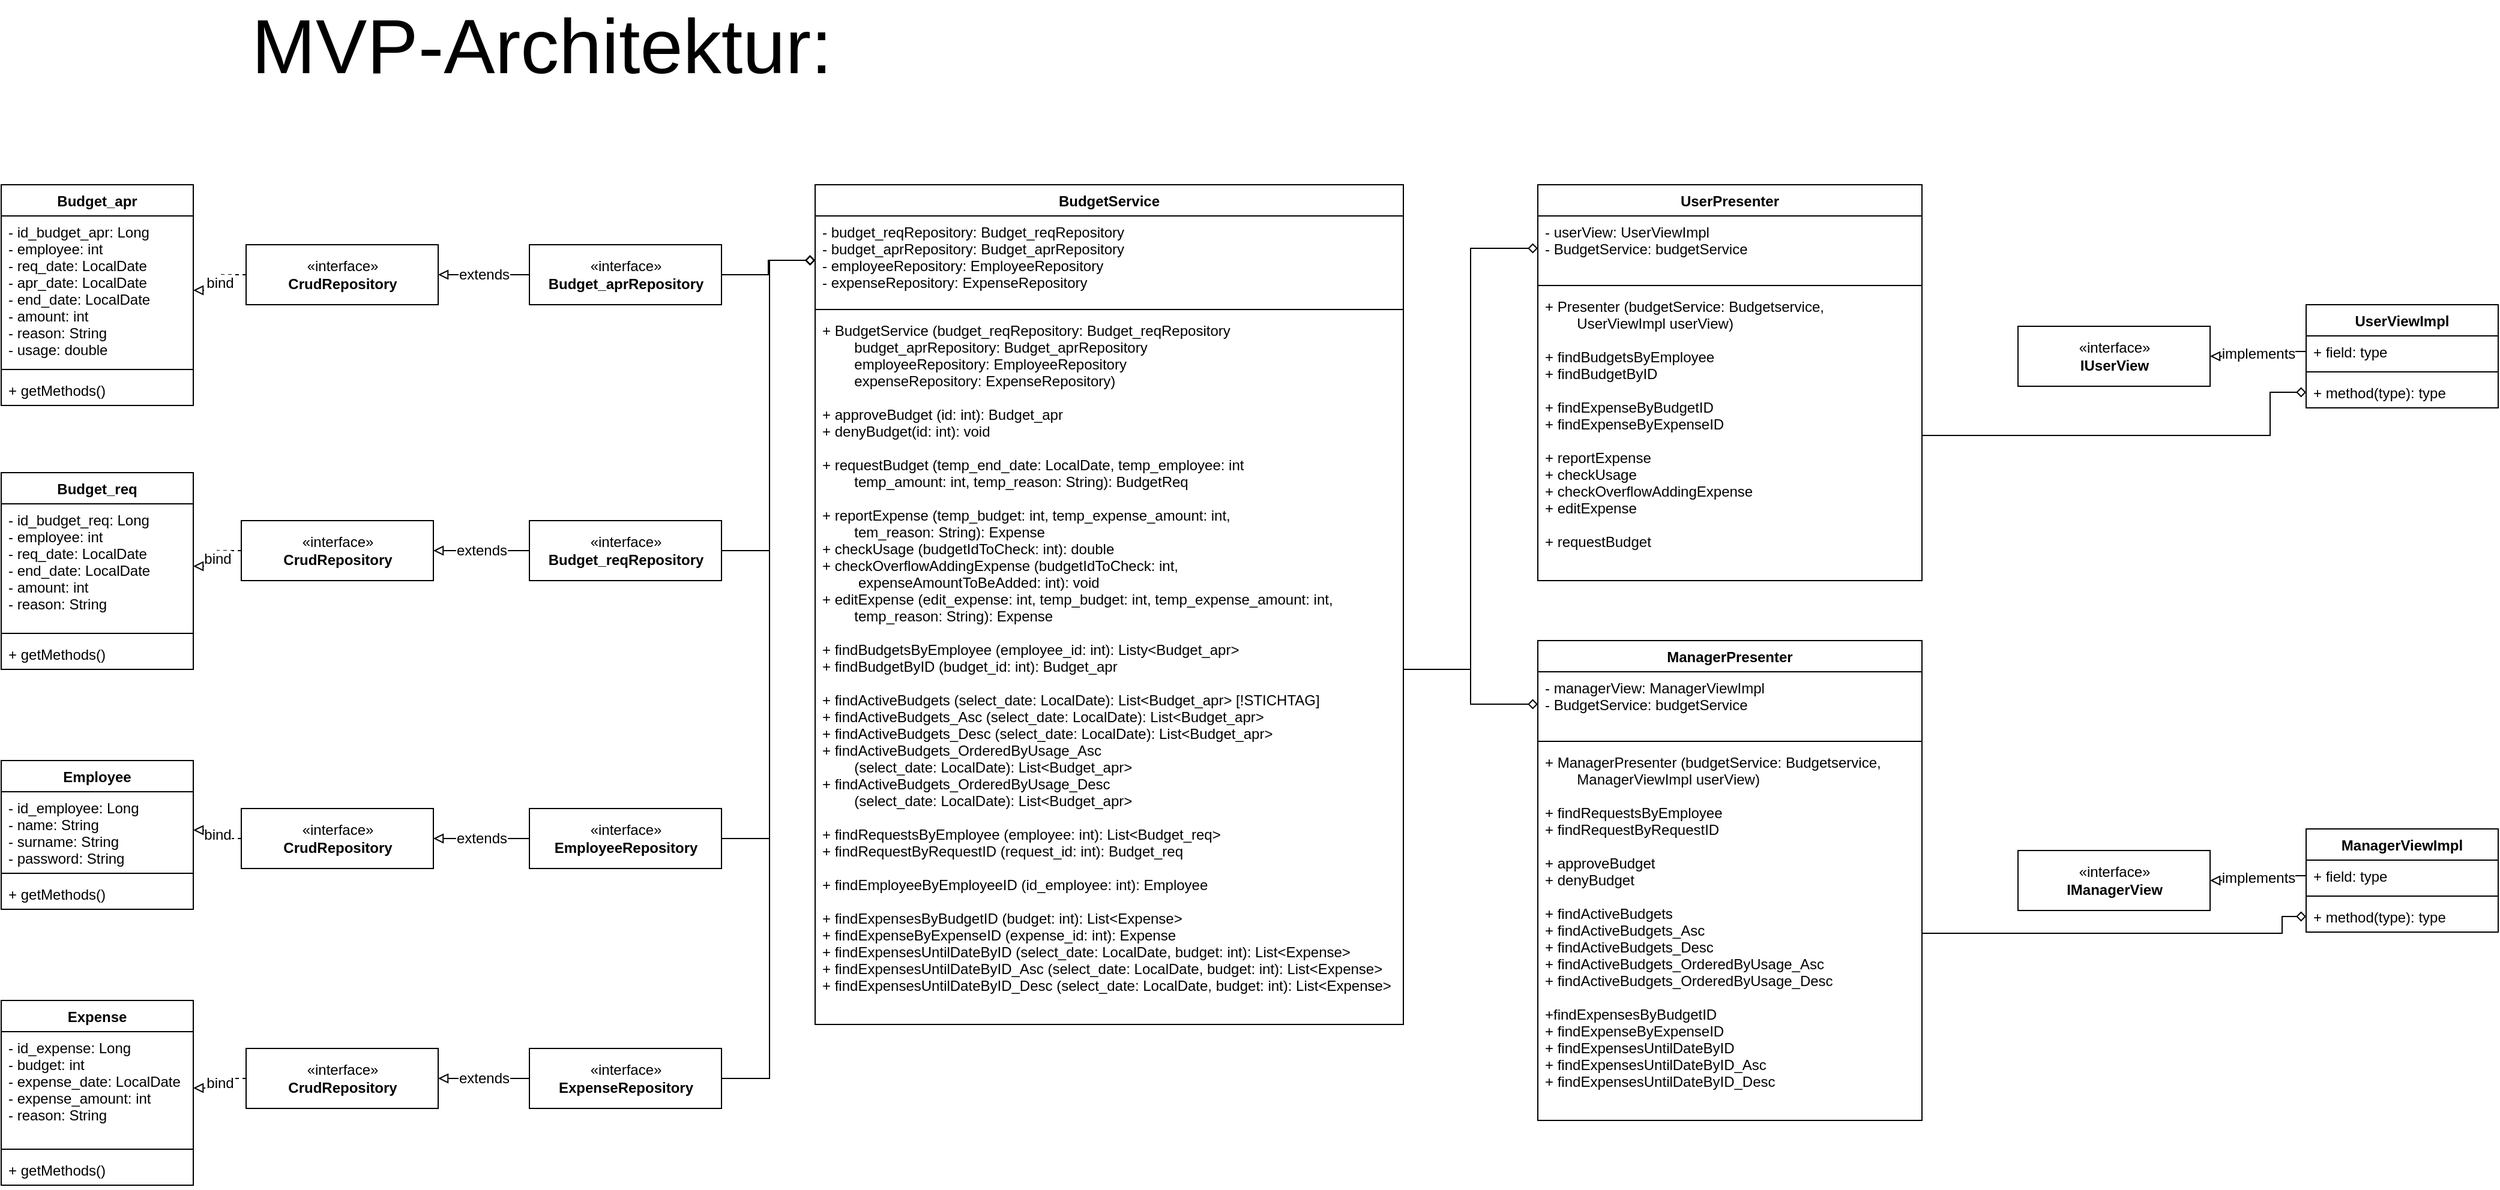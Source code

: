 <mxfile version="15.5.1" type="github">
  <diagram id="c2susIsjc_IdsU9exu3S" name="Page-1">
    <mxGraphModel dx="3818" dy="280" grid="1" gridSize="10" guides="1" tooltips="1" connect="1" arrows="1" fold="1" page="1" pageScale="1" pageWidth="850" pageHeight="1100" math="0" shadow="0">
      <root>
        <mxCell id="0" />
        <mxCell id="1" parent="0" />
        <mxCell id="xkc74XCjLa4Et9LF49ZE-1" value="&lt;font style=&quot;font-size: 64px&quot;&gt;MVP-Architektur:&lt;/font&gt;" style="text;html=1;align=center;verticalAlign=middle;resizable=0;points=[];autosize=1;strokeColor=none;fillColor=none;" vertex="1" parent="1">
          <mxGeometry x="-600" y="1168" width="500" height="30" as="geometry" />
        </mxCell>
        <mxCell id="xkc74XCjLa4Et9LF49ZE-2" value="Budget_apr" style="swimlane;fontStyle=1;align=center;verticalAlign=top;childLayout=stackLayout;horizontal=1;startSize=26;horizontalStack=0;resizeParent=1;resizeParentMax=0;resizeLast=0;collapsible=1;marginBottom=0;" vertex="1" parent="1">
          <mxGeometry x="-800" y="1298" width="160" height="184" as="geometry" />
        </mxCell>
        <mxCell id="xkc74XCjLa4Et9LF49ZE-3" value="- id_budget_apr: Long&#xa;- employee: int&#xa;- req_date: LocalDate&#xa;- apr_date: LocalDate&#xa;- end_date: LocalDate&#xa;- amount: int&#xa;- reason: String&#xa;- usage: double&#xa;" style="text;strokeColor=none;fillColor=none;align=left;verticalAlign=top;spacingLeft=4;spacingRight=4;overflow=hidden;rotatable=0;points=[[0,0.5],[1,0.5]];portConstraint=eastwest;" vertex="1" parent="xkc74XCjLa4Et9LF49ZE-2">
          <mxGeometry y="26" width="160" height="124" as="geometry" />
        </mxCell>
        <mxCell id="xkc74XCjLa4Et9LF49ZE-4" value="" style="line;strokeWidth=1;fillColor=none;align=left;verticalAlign=middle;spacingTop=-1;spacingLeft=3;spacingRight=3;rotatable=0;labelPosition=right;points=[];portConstraint=eastwest;" vertex="1" parent="xkc74XCjLa4Et9LF49ZE-2">
          <mxGeometry y="150" width="160" height="8" as="geometry" />
        </mxCell>
        <mxCell id="xkc74XCjLa4Et9LF49ZE-5" value="+ getMethods()" style="text;strokeColor=none;fillColor=none;align=left;verticalAlign=top;spacingLeft=4;spacingRight=4;overflow=hidden;rotatable=0;points=[[0,0.5],[1,0.5]];portConstraint=eastwest;" vertex="1" parent="xkc74XCjLa4Et9LF49ZE-2">
          <mxGeometry y="158" width="160" height="26" as="geometry" />
        </mxCell>
        <mxCell id="xkc74XCjLa4Et9LF49ZE-6" value="BudgetService" style="swimlane;fontStyle=1;align=center;verticalAlign=top;childLayout=stackLayout;horizontal=1;startSize=26;horizontalStack=0;resizeParent=1;resizeParentMax=0;resizeLast=0;collapsible=1;marginBottom=0;" vertex="1" parent="1">
          <mxGeometry x="-122" y="1298" width="490" height="700" as="geometry" />
        </mxCell>
        <mxCell id="xkc74XCjLa4Et9LF49ZE-7" value="- budget_reqRepository: Budget_reqRepository&#xa;- budget_aprRepository: Budget_aprRepository&#xa;- employeeRepository: EmployeeRepository&#xa;- expenseRepository: ExpenseRepository&#xa;" style="text;strokeColor=none;fillColor=none;align=left;verticalAlign=top;spacingLeft=4;spacingRight=4;overflow=hidden;rotatable=0;points=[[0,0.5],[1,0.5]];portConstraint=eastwest;" vertex="1" parent="xkc74XCjLa4Et9LF49ZE-6">
          <mxGeometry y="26" width="490" height="74" as="geometry" />
        </mxCell>
        <mxCell id="xkc74XCjLa4Et9LF49ZE-8" value="" style="line;strokeWidth=1;fillColor=none;align=left;verticalAlign=middle;spacingTop=-1;spacingLeft=3;spacingRight=3;rotatable=0;labelPosition=right;points=[];portConstraint=eastwest;" vertex="1" parent="xkc74XCjLa4Et9LF49ZE-6">
          <mxGeometry y="100" width="490" height="8" as="geometry" />
        </mxCell>
        <mxCell id="xkc74XCjLa4Et9LF49ZE-9" value="+ BudgetService (budget_reqRepository: Budget_reqRepository&#xa;        budget_aprRepository: Budget_aprRepository&#xa;        employeeRepository: EmployeeRepository&#xa;        expenseRepository: ExpenseRepository)&#xa;&#xa;+ approveBudget (id: int): Budget_apr&#xa;+ denyBudget(id: int): void&#xa;&#xa;+ requestBudget (temp_end_date: LocalDate, temp_employee: int&#xa;        temp_amount: int, temp_reason: String): BudgetReq&#xa;&#xa;+ reportExpense (temp_budget: int, temp_expense_amount: int, &#xa;        tem_reason: String): Expense&#xa;+ checkUsage (budgetIdToCheck: int): double&#xa;+ checkOverflowAddingExpense (budgetIdToCheck: int,&#xa;         expenseAmountToBeAdded: int): void&#xa;+ editExpense (edit_expense: int, temp_budget: int, temp_expense_amount: int,&#xa;        temp_reason: String): Expense&#xa;&#xa;+ findBudgetsByEmployee (employee_id: int): Listy&lt;Budget_apr&gt;&#xa;+ findBudgetByID (budget_id: int): Budget_apr&#xa;&#xa;+ findActiveBudgets (select_date: LocalDate): List&lt;Budget_apr&gt; [!STICHTAG]&#xa;+ findActiveBudgets_Asc (select_date: LocalDate): List&lt;Budget_apr&gt;&#xa;+ findActiveBudgets_Desc (select_date: LocalDate): List&lt;Budget_apr&gt;&#xa;+ findActiveBudgets_OrderedByUsage_Asc &#xa;        (select_date: LocalDate): List&lt;Budget_apr&gt;&#xa;+ findActiveBudgets_OrderedByUsage_Desc&#xa;        (select_date: LocalDate): List&lt;Budget_apr&gt;&#xa;&#xa;+ findRequestsByEmployee (employee: int): List&lt;Budget_req&gt;&#xa;+ findRequestByRequestID (request_id: int): Budget_req&#xa;&#xa;+ findEmployeeByEmployeeID (id_employee: int): Employee&#xa;&#xa;+ findExpensesByBudgetID (budget: int): List&lt;Expense&gt;&#xa;+ findExpenseByExpenseID (expense_id: int): Expense&#xa;+ findExpensesUntilDateByID (select_date: LocalDate, budget: int): List&lt;Expense&gt;&#xa;+ findExpensesUntilDateByID_Asc (select_date: LocalDate, budget: int): List&lt;Expense&gt;&#xa;+ findExpensesUntilDateByID_Desc (select_date: LocalDate, budget: int): List&lt;Expense&gt;&#xa;&#xa;&#xa;&#xa;&#xa;&#xa;" style="text;strokeColor=none;fillColor=none;align=left;verticalAlign=top;spacingLeft=4;spacingRight=4;overflow=hidden;rotatable=0;points=[[0,0.5],[1,0.5]];portConstraint=eastwest;" vertex="1" parent="xkc74XCjLa4Et9LF49ZE-6">
          <mxGeometry y="108" width="490" height="592" as="geometry" />
        </mxCell>
        <mxCell id="xkc74XCjLa4Et9LF49ZE-10" value="UserPresenter" style="swimlane;fontStyle=1;align=center;verticalAlign=top;childLayout=stackLayout;horizontal=1;startSize=26;horizontalStack=0;resizeParent=1;resizeParentMax=0;resizeLast=0;collapsible=1;marginBottom=0;" vertex="1" parent="1">
          <mxGeometry x="480" y="1298" width="320" height="330" as="geometry" />
        </mxCell>
        <mxCell id="xkc74XCjLa4Et9LF49ZE-11" value="- userView: UserViewImpl&#xa;- BudgetService: budgetService&#xa;" style="text;strokeColor=none;fillColor=none;align=left;verticalAlign=top;spacingLeft=4;spacingRight=4;overflow=hidden;rotatable=0;points=[[0,0.5],[1,0.5]];portConstraint=eastwest;" vertex="1" parent="xkc74XCjLa4Et9LF49ZE-10">
          <mxGeometry y="26" width="320" height="54" as="geometry" />
        </mxCell>
        <mxCell id="xkc74XCjLa4Et9LF49ZE-12" value="" style="line;strokeWidth=1;fillColor=none;align=left;verticalAlign=middle;spacingTop=-1;spacingLeft=3;spacingRight=3;rotatable=0;labelPosition=right;points=[];portConstraint=eastwest;" vertex="1" parent="xkc74XCjLa4Et9LF49ZE-10">
          <mxGeometry y="80" width="320" height="8" as="geometry" />
        </mxCell>
        <mxCell id="xkc74XCjLa4Et9LF49ZE-13" value="+ Presenter (budgetService: Budgetservice,&#xa;        UserViewImpl userView)&#xa;&#xa;+ findBudgetsByEmployee&#xa;+ findBudgetByID&#xa;&#xa;+ findExpenseByBudgetID&#xa;+ findExpenseByExpenseID&#xa;&#xa;+ reportExpense&#xa;+ checkUsage&#xa;+ checkOverflowAddingExpense&#xa;+ editExpense&#xa;&#xa;+ requestBudget" style="text;strokeColor=none;fillColor=none;align=left;verticalAlign=top;spacingLeft=4;spacingRight=4;overflow=hidden;rotatable=0;points=[[0,0.5],[1,0.5]];portConstraint=eastwest;" vertex="1" parent="xkc74XCjLa4Et9LF49ZE-10">
          <mxGeometry y="88" width="320" height="242" as="geometry" />
        </mxCell>
        <mxCell id="xkc74XCjLa4Et9LF49ZE-14" value="UserViewImpl" style="swimlane;fontStyle=1;align=center;verticalAlign=top;childLayout=stackLayout;horizontal=1;startSize=26;horizontalStack=0;resizeParent=1;resizeParentMax=0;resizeLast=0;collapsible=1;marginBottom=0;" vertex="1" parent="1">
          <mxGeometry x="1120" y="1398" width="160" height="86" as="geometry" />
        </mxCell>
        <mxCell id="xkc74XCjLa4Et9LF49ZE-15" value="+ field: type" style="text;strokeColor=none;fillColor=none;align=left;verticalAlign=top;spacingLeft=4;spacingRight=4;overflow=hidden;rotatable=0;points=[[0,0.5],[1,0.5]];portConstraint=eastwest;" vertex="1" parent="xkc74XCjLa4Et9LF49ZE-14">
          <mxGeometry y="26" width="160" height="26" as="geometry" />
        </mxCell>
        <mxCell id="xkc74XCjLa4Et9LF49ZE-16" value="" style="line;strokeWidth=1;fillColor=none;align=left;verticalAlign=middle;spacingTop=-1;spacingLeft=3;spacingRight=3;rotatable=0;labelPosition=right;points=[];portConstraint=eastwest;" vertex="1" parent="xkc74XCjLa4Et9LF49ZE-14">
          <mxGeometry y="52" width="160" height="8" as="geometry" />
        </mxCell>
        <mxCell id="xkc74XCjLa4Et9LF49ZE-17" value="+ method(type): type" style="text;strokeColor=none;fillColor=none;align=left;verticalAlign=top;spacingLeft=4;spacingRight=4;overflow=hidden;rotatable=0;points=[[0,0.5],[1,0.5]];portConstraint=eastwest;" vertex="1" parent="xkc74XCjLa4Et9LF49ZE-14">
          <mxGeometry y="60" width="160" height="26" as="geometry" />
        </mxCell>
        <mxCell id="xkc74XCjLa4Et9LF49ZE-18" value="Budget_req" style="swimlane;fontStyle=1;align=center;verticalAlign=top;childLayout=stackLayout;horizontal=1;startSize=26;horizontalStack=0;resizeParent=1;resizeParentMax=0;resizeLast=0;collapsible=1;marginBottom=0;" vertex="1" parent="1">
          <mxGeometry x="-800" y="1538" width="160" height="164" as="geometry" />
        </mxCell>
        <mxCell id="xkc74XCjLa4Et9LF49ZE-19" value="- id_budget_req: Long&#xa;- employee: int&#xa;- req_date: LocalDate&#xa;- end_date: LocalDate&#xa;- amount: int&#xa;- reason: String&#xa;&#xa;&#xa;" style="text;strokeColor=none;fillColor=none;align=left;verticalAlign=top;spacingLeft=4;spacingRight=4;overflow=hidden;rotatable=0;points=[[0,0.5],[1,0.5]];portConstraint=eastwest;" vertex="1" parent="xkc74XCjLa4Et9LF49ZE-18">
          <mxGeometry y="26" width="160" height="104" as="geometry" />
        </mxCell>
        <mxCell id="xkc74XCjLa4Et9LF49ZE-20" value="" style="line;strokeWidth=1;fillColor=none;align=left;verticalAlign=middle;spacingTop=-1;spacingLeft=3;spacingRight=3;rotatable=0;labelPosition=right;points=[];portConstraint=eastwest;" vertex="1" parent="xkc74XCjLa4Et9LF49ZE-18">
          <mxGeometry y="130" width="160" height="8" as="geometry" />
        </mxCell>
        <mxCell id="xkc74XCjLa4Et9LF49ZE-21" value="+ getMethods()" style="text;strokeColor=none;fillColor=none;align=left;verticalAlign=top;spacingLeft=4;spacingRight=4;overflow=hidden;rotatable=0;points=[[0,0.5],[1,0.5]];portConstraint=eastwest;" vertex="1" parent="xkc74XCjLa4Et9LF49ZE-18">
          <mxGeometry y="138" width="160" height="26" as="geometry" />
        </mxCell>
        <mxCell id="xkc74XCjLa4Et9LF49ZE-22" value="Employee" style="swimlane;fontStyle=1;align=center;verticalAlign=top;childLayout=stackLayout;horizontal=1;startSize=26;horizontalStack=0;resizeParent=1;resizeParentMax=0;resizeLast=0;collapsible=1;marginBottom=0;" vertex="1" parent="1">
          <mxGeometry x="-800" y="1778" width="160" height="124" as="geometry" />
        </mxCell>
        <mxCell id="xkc74XCjLa4Et9LF49ZE-23" value="- id_employee: Long&#xa;- name: String&#xa;- surname: String&#xa;- password: String&#xa;" style="text;strokeColor=none;fillColor=none;align=left;verticalAlign=top;spacingLeft=4;spacingRight=4;overflow=hidden;rotatable=0;points=[[0,0.5],[1,0.5]];portConstraint=eastwest;" vertex="1" parent="xkc74XCjLa4Et9LF49ZE-22">
          <mxGeometry y="26" width="160" height="64" as="geometry" />
        </mxCell>
        <mxCell id="xkc74XCjLa4Et9LF49ZE-24" value="" style="line;strokeWidth=1;fillColor=none;align=left;verticalAlign=middle;spacingTop=-1;spacingLeft=3;spacingRight=3;rotatable=0;labelPosition=right;points=[];portConstraint=eastwest;" vertex="1" parent="xkc74XCjLa4Et9LF49ZE-22">
          <mxGeometry y="90" width="160" height="8" as="geometry" />
        </mxCell>
        <mxCell id="xkc74XCjLa4Et9LF49ZE-25" value="+ getMethods()" style="text;strokeColor=none;fillColor=none;align=left;verticalAlign=top;spacingLeft=4;spacingRight=4;overflow=hidden;rotatable=0;points=[[0,0.5],[1,0.5]];portConstraint=eastwest;" vertex="1" parent="xkc74XCjLa4Et9LF49ZE-22">
          <mxGeometry y="98" width="160" height="26" as="geometry" />
        </mxCell>
        <mxCell id="xkc74XCjLa4Et9LF49ZE-26" value="Expense" style="swimlane;fontStyle=1;align=center;verticalAlign=top;childLayout=stackLayout;horizontal=1;startSize=26;horizontalStack=0;resizeParent=1;resizeParentMax=0;resizeLast=0;collapsible=1;marginBottom=0;" vertex="1" parent="1">
          <mxGeometry x="-800" y="1978" width="160" height="154" as="geometry" />
        </mxCell>
        <mxCell id="xkc74XCjLa4Et9LF49ZE-27" value="- id_expense: Long&#xa;- budget: int&#xa;- expense_date: LocalDate&#xa;- expense_amount: int&#xa;- reason: String&#xa;" style="text;strokeColor=none;fillColor=none;align=left;verticalAlign=top;spacingLeft=4;spacingRight=4;overflow=hidden;rotatable=0;points=[[0,0.5],[1,0.5]];portConstraint=eastwest;" vertex="1" parent="xkc74XCjLa4Et9LF49ZE-26">
          <mxGeometry y="26" width="160" height="94" as="geometry" />
        </mxCell>
        <mxCell id="xkc74XCjLa4Et9LF49ZE-28" value="" style="line;strokeWidth=1;fillColor=none;align=left;verticalAlign=middle;spacingTop=-1;spacingLeft=3;spacingRight=3;rotatable=0;labelPosition=right;points=[];portConstraint=eastwest;" vertex="1" parent="xkc74XCjLa4Et9LF49ZE-26">
          <mxGeometry y="120" width="160" height="8" as="geometry" />
        </mxCell>
        <mxCell id="xkc74XCjLa4Et9LF49ZE-29" value="+ getMethods()" style="text;strokeColor=none;fillColor=none;align=left;verticalAlign=top;spacingLeft=4;spacingRight=4;overflow=hidden;rotatable=0;points=[[0,0.5],[1,0.5]];portConstraint=eastwest;" vertex="1" parent="xkc74XCjLa4Et9LF49ZE-26">
          <mxGeometry y="128" width="160" height="26" as="geometry" />
        </mxCell>
        <mxCell id="xkc74XCjLa4Et9LF49ZE-30" value="extends" style="edgeStyle=orthogonalEdgeStyle;rounded=0;orthogonalLoop=1;jettySize=auto;html=1;entryX=1;entryY=0.5;entryDx=0;entryDy=0;fontSize=12;endArrow=block;endFill=0;" edge="1" parent="1" source="xkc74XCjLa4Et9LF49ZE-32" target="xkc74XCjLa4Et9LF49ZE-43">
          <mxGeometry relative="1" as="geometry" />
        </mxCell>
        <mxCell id="xkc74XCjLa4Et9LF49ZE-31" style="edgeStyle=orthogonalEdgeStyle;rounded=0;orthogonalLoop=1;jettySize=auto;html=1;entryX=0;entryY=0.5;entryDx=0;entryDy=0;fontSize=12;endArrow=diamond;endFill=0;" edge="1" parent="1" source="xkc74XCjLa4Et9LF49ZE-32" target="xkc74XCjLa4Et9LF49ZE-7">
          <mxGeometry relative="1" as="geometry" />
        </mxCell>
        <mxCell id="xkc74XCjLa4Et9LF49ZE-32" value="«interface»&lt;br&gt;&lt;b&gt;Budget_aprRepository&lt;/b&gt;" style="html=1;fontSize=12;" vertex="1" parent="1">
          <mxGeometry x="-360" y="1348" width="160" height="50" as="geometry" />
        </mxCell>
        <mxCell id="xkc74XCjLa4Et9LF49ZE-33" value="extends" style="edgeStyle=orthogonalEdgeStyle;rounded=0;orthogonalLoop=1;jettySize=auto;html=1;entryX=1;entryY=0.5;entryDx=0;entryDy=0;fontSize=12;endArrow=block;endFill=0;" edge="1" parent="1" source="xkc74XCjLa4Et9LF49ZE-35" target="xkc74XCjLa4Et9LF49ZE-49">
          <mxGeometry relative="1" as="geometry" />
        </mxCell>
        <mxCell id="xkc74XCjLa4Et9LF49ZE-34" style="edgeStyle=orthogonalEdgeStyle;rounded=0;orthogonalLoop=1;jettySize=auto;html=1;entryX=0;entryY=0.5;entryDx=0;entryDy=0;fontSize=12;endArrow=diamond;endFill=0;" edge="1" parent="1" source="xkc74XCjLa4Et9LF49ZE-35" target="xkc74XCjLa4Et9LF49ZE-7">
          <mxGeometry relative="1" as="geometry">
            <Array as="points">
              <mxPoint x="-160" y="2043" />
              <mxPoint x="-160" y="1361" />
            </Array>
          </mxGeometry>
        </mxCell>
        <mxCell id="xkc74XCjLa4Et9LF49ZE-35" value="«interface»&lt;br&gt;&lt;b&gt;ExpenseRepository&lt;/b&gt;" style="html=1;fontSize=12;" vertex="1" parent="1">
          <mxGeometry x="-360" y="2018" width="160" height="50" as="geometry" />
        </mxCell>
        <mxCell id="xkc74XCjLa4Et9LF49ZE-36" value="extends" style="edgeStyle=orthogonalEdgeStyle;rounded=0;orthogonalLoop=1;jettySize=auto;html=1;entryX=1;entryY=0.5;entryDx=0;entryDy=0;fontSize=12;endArrow=block;endFill=0;" edge="1" parent="1" source="xkc74XCjLa4Et9LF49ZE-38" target="xkc74XCjLa4Et9LF49ZE-47">
          <mxGeometry relative="1" as="geometry" />
        </mxCell>
        <mxCell id="xkc74XCjLa4Et9LF49ZE-37" style="edgeStyle=orthogonalEdgeStyle;rounded=0;orthogonalLoop=1;jettySize=auto;html=1;entryX=0;entryY=0.5;entryDx=0;entryDy=0;fontSize=12;endArrow=diamond;endFill=0;" edge="1" parent="1" source="xkc74XCjLa4Et9LF49ZE-38" target="xkc74XCjLa4Et9LF49ZE-7">
          <mxGeometry relative="1" as="geometry">
            <Array as="points">
              <mxPoint x="-160" y="1843" />
              <mxPoint x="-160" y="1361" />
            </Array>
          </mxGeometry>
        </mxCell>
        <mxCell id="xkc74XCjLa4Et9LF49ZE-38" value="«interface»&lt;br&gt;&lt;b&gt;EmployeeRepository&lt;/b&gt;" style="html=1;fontSize=12;" vertex="1" parent="1">
          <mxGeometry x="-360" y="1818" width="160" height="50" as="geometry" />
        </mxCell>
        <mxCell id="xkc74XCjLa4Et9LF49ZE-39" value="extends" style="edgeStyle=orthogonalEdgeStyle;rounded=0;orthogonalLoop=1;jettySize=auto;html=1;entryX=1;entryY=0.5;entryDx=0;entryDy=0;fontSize=12;endArrow=block;endFill=0;" edge="1" parent="1" source="xkc74XCjLa4Et9LF49ZE-41" target="xkc74XCjLa4Et9LF49ZE-45">
          <mxGeometry relative="1" as="geometry" />
        </mxCell>
        <mxCell id="xkc74XCjLa4Et9LF49ZE-40" style="edgeStyle=orthogonalEdgeStyle;rounded=0;orthogonalLoop=1;jettySize=auto;html=1;entryX=0;entryY=0.5;entryDx=0;entryDy=0;fontSize=12;endArrow=diamond;endFill=0;" edge="1" parent="1" source="xkc74XCjLa4Et9LF49ZE-41" target="xkc74XCjLa4Et9LF49ZE-7">
          <mxGeometry relative="1" as="geometry">
            <Array as="points">
              <mxPoint x="-160" y="1603" />
              <mxPoint x="-160" y="1361" />
            </Array>
          </mxGeometry>
        </mxCell>
        <mxCell id="xkc74XCjLa4Et9LF49ZE-41" value="«interface»&lt;br&gt;&lt;b&gt;Budget_reqRepository&lt;/b&gt;" style="html=1;fontSize=12;" vertex="1" parent="1">
          <mxGeometry x="-360" y="1578" width="160" height="50" as="geometry" />
        </mxCell>
        <mxCell id="xkc74XCjLa4Et9LF49ZE-42" value="bind" style="edgeStyle=orthogonalEdgeStyle;rounded=0;orthogonalLoop=1;jettySize=auto;html=1;entryX=1;entryY=0.5;entryDx=0;entryDy=0;dashed=1;fontSize=12;endArrow=block;endFill=0;" edge="1" parent="1" source="xkc74XCjLa4Et9LF49ZE-43" target="xkc74XCjLa4Et9LF49ZE-3">
          <mxGeometry relative="1" as="geometry" />
        </mxCell>
        <mxCell id="xkc74XCjLa4Et9LF49ZE-43" value="«interface»&lt;br&gt;&lt;b&gt;CrudRepository&lt;/b&gt;" style="html=1;fontSize=12;" vertex="1" parent="1">
          <mxGeometry x="-596" y="1348" width="160" height="50" as="geometry" />
        </mxCell>
        <mxCell id="xkc74XCjLa4Et9LF49ZE-44" value="bind" style="edgeStyle=orthogonalEdgeStyle;rounded=0;orthogonalLoop=1;jettySize=auto;html=1;entryX=1;entryY=0.5;entryDx=0;entryDy=0;fontSize=12;endArrow=block;endFill=0;dashed=1;" edge="1" parent="1" source="xkc74XCjLa4Et9LF49ZE-45" target="xkc74XCjLa4Et9LF49ZE-19">
          <mxGeometry relative="1" as="geometry" />
        </mxCell>
        <mxCell id="xkc74XCjLa4Et9LF49ZE-45" value="«interface»&lt;br&gt;&lt;b&gt;CrudRepository&lt;/b&gt;" style="html=1;fontSize=12;" vertex="1" parent="1">
          <mxGeometry x="-600" y="1578" width="160" height="50" as="geometry" />
        </mxCell>
        <mxCell id="xkc74XCjLa4Et9LF49ZE-46" value="bind" style="edgeStyle=orthogonalEdgeStyle;rounded=0;orthogonalLoop=1;jettySize=auto;html=1;entryX=1;entryY=0.5;entryDx=0;entryDy=0;dashed=1;fontSize=12;endArrow=block;endFill=0;" edge="1" parent="1" source="xkc74XCjLa4Et9LF49ZE-47" target="xkc74XCjLa4Et9LF49ZE-23">
          <mxGeometry relative="1" as="geometry" />
        </mxCell>
        <mxCell id="xkc74XCjLa4Et9LF49ZE-47" value="«interface»&lt;br&gt;&lt;b&gt;CrudRepository&lt;/b&gt;" style="html=1;fontSize=12;" vertex="1" parent="1">
          <mxGeometry x="-600" y="1818" width="160" height="50" as="geometry" />
        </mxCell>
        <mxCell id="xkc74XCjLa4Et9LF49ZE-48" value="bind" style="edgeStyle=orthogonalEdgeStyle;rounded=0;orthogonalLoop=1;jettySize=auto;html=1;entryX=1;entryY=0.5;entryDx=0;entryDy=0;dashed=1;fontSize=12;endArrow=block;endFill=0;" edge="1" parent="1" source="xkc74XCjLa4Et9LF49ZE-49" target="xkc74XCjLa4Et9LF49ZE-27">
          <mxGeometry relative="1" as="geometry" />
        </mxCell>
        <mxCell id="xkc74XCjLa4Et9LF49ZE-49" value="«interface»&lt;br&gt;&lt;b&gt;CrudRepository&lt;/b&gt;" style="html=1;fontSize=12;" vertex="1" parent="1">
          <mxGeometry x="-596" y="2018" width="160" height="50" as="geometry" />
        </mxCell>
        <mxCell id="xkc74XCjLa4Et9LF49ZE-50" value="«interface»&lt;br&gt;&lt;b&gt;IUserView&lt;/b&gt;" style="html=1;fontSize=12;" vertex="1" parent="1">
          <mxGeometry x="880" y="1416" width="160" height="50" as="geometry" />
        </mxCell>
        <mxCell id="xkc74XCjLa4Et9LF49ZE-51" value="ManagerPresenter" style="swimlane;fontStyle=1;align=center;verticalAlign=top;childLayout=stackLayout;horizontal=1;startSize=26;horizontalStack=0;resizeParent=1;resizeParentMax=0;resizeLast=0;collapsible=1;marginBottom=0;" vertex="1" parent="1">
          <mxGeometry x="480" y="1678" width="320" height="400" as="geometry">
            <mxRectangle x="1160" y="1740" width="140" height="26" as="alternateBounds" />
          </mxGeometry>
        </mxCell>
        <mxCell id="xkc74XCjLa4Et9LF49ZE-52" value="- managerView: ManagerViewImpl&#xa;- BudgetService: budgetService&#xa;&#xa;&#xa;" style="text;strokeColor=none;fillColor=none;align=left;verticalAlign=top;spacingLeft=4;spacingRight=4;overflow=hidden;rotatable=0;points=[[0,0.5],[1,0.5]];portConstraint=eastwest;" vertex="1" parent="xkc74XCjLa4Et9LF49ZE-51">
          <mxGeometry y="26" width="320" height="54" as="geometry" />
        </mxCell>
        <mxCell id="xkc74XCjLa4Et9LF49ZE-53" value="" style="line;strokeWidth=1;fillColor=none;align=left;verticalAlign=middle;spacingTop=-1;spacingLeft=3;spacingRight=3;rotatable=0;labelPosition=right;points=[];portConstraint=eastwest;" vertex="1" parent="xkc74XCjLa4Et9LF49ZE-51">
          <mxGeometry y="80" width="320" height="8" as="geometry" />
        </mxCell>
        <mxCell id="xkc74XCjLa4Et9LF49ZE-54" value="+ ManagerPresenter (budgetService: Budgetservice,&#xa;        ManagerViewImpl userView)&#xa;&#xa;+ findRequestsByEmployee&#xa;+ findRequestByRequestID&#xa;&#xa;+ approveBudget&#xa;+ denyBudget&#xa;&#xa;+ findActiveBudgets&#xa;+ findActiveBudgets_Asc&#xa;+ findActiveBudgets_Desc&#xa;+ findActiveBudgets_OrderedByUsage_Asc&#xa;+ findActiveBudgets_OrderedByUsage_Desc&#xa;&#xa;+findExpensesByBudgetID&#xa;+ findExpenseByExpenseID&#xa;+ findExpensesUntilDateByID&#xa;+ findExpensesUntilDateByID_Asc&#xa;+ findExpensesUntilDateByID_Desc&#xa;&#xa;" style="text;strokeColor=none;fillColor=none;align=left;verticalAlign=top;spacingLeft=4;spacingRight=4;overflow=hidden;rotatable=0;points=[[0,0.5],[1,0.5]];portConstraint=eastwest;" vertex="1" parent="xkc74XCjLa4Et9LF49ZE-51">
          <mxGeometry y="88" width="320" height="312" as="geometry" />
        </mxCell>
        <mxCell id="xkc74XCjLa4Et9LF49ZE-55" value="ManagerViewImpl" style="swimlane;fontStyle=1;align=center;verticalAlign=top;childLayout=stackLayout;horizontal=1;startSize=26;horizontalStack=0;resizeParent=1;resizeParentMax=0;resizeLast=0;collapsible=1;marginBottom=0;" vertex="1" parent="1">
          <mxGeometry x="1120" y="1835" width="160" height="86" as="geometry" />
        </mxCell>
        <mxCell id="xkc74XCjLa4Et9LF49ZE-56" value="+ field: type" style="text;strokeColor=none;fillColor=none;align=left;verticalAlign=top;spacingLeft=4;spacingRight=4;overflow=hidden;rotatable=0;points=[[0,0.5],[1,0.5]];portConstraint=eastwest;" vertex="1" parent="xkc74XCjLa4Et9LF49ZE-55">
          <mxGeometry y="26" width="160" height="26" as="geometry" />
        </mxCell>
        <mxCell id="xkc74XCjLa4Et9LF49ZE-57" value="" style="line;strokeWidth=1;fillColor=none;align=left;verticalAlign=middle;spacingTop=-1;spacingLeft=3;spacingRight=3;rotatable=0;labelPosition=right;points=[];portConstraint=eastwest;" vertex="1" parent="xkc74XCjLa4Et9LF49ZE-55">
          <mxGeometry y="52" width="160" height="8" as="geometry" />
        </mxCell>
        <mxCell id="xkc74XCjLa4Et9LF49ZE-58" value="+ method(type): type" style="text;strokeColor=none;fillColor=none;align=left;verticalAlign=top;spacingLeft=4;spacingRight=4;overflow=hidden;rotatable=0;points=[[0,0.5],[1,0.5]];portConstraint=eastwest;" vertex="1" parent="xkc74XCjLa4Et9LF49ZE-55">
          <mxGeometry y="60" width="160" height="26" as="geometry" />
        </mxCell>
        <mxCell id="xkc74XCjLa4Et9LF49ZE-59" value="«interface»&lt;br&gt;&lt;b&gt;IManagerView&lt;/b&gt;" style="html=1;fontSize=12;" vertex="1" parent="1">
          <mxGeometry x="880" y="1853" width="160" height="50" as="geometry" />
        </mxCell>
        <mxCell id="xkc74XCjLa4Et9LF49ZE-60" style="edgeStyle=orthogonalEdgeStyle;rounded=0;orthogonalLoop=1;jettySize=auto;html=1;entryX=0;entryY=0.5;entryDx=0;entryDy=0;fontSize=12;endArrow=diamond;endFill=0;" edge="1" parent="1" source="xkc74XCjLa4Et9LF49ZE-9" target="xkc74XCjLa4Et9LF49ZE-11">
          <mxGeometry relative="1" as="geometry" />
        </mxCell>
        <mxCell id="xkc74XCjLa4Et9LF49ZE-61" style="edgeStyle=orthogonalEdgeStyle;rounded=0;orthogonalLoop=1;jettySize=auto;html=1;entryX=0;entryY=0.5;entryDx=0;entryDy=0;fontSize=12;endArrow=diamond;endFill=0;" edge="1" parent="1" source="xkc74XCjLa4Et9LF49ZE-9" target="xkc74XCjLa4Et9LF49ZE-52">
          <mxGeometry relative="1" as="geometry" />
        </mxCell>
        <mxCell id="xkc74XCjLa4Et9LF49ZE-62" value="implements" style="edgeStyle=orthogonalEdgeStyle;rounded=0;orthogonalLoop=1;jettySize=auto;html=1;entryX=1;entryY=0.5;entryDx=0;entryDy=0;fontSize=12;endArrow=block;endFill=0;" edge="1" parent="1" source="xkc74XCjLa4Et9LF49ZE-15" target="xkc74XCjLa4Et9LF49ZE-50">
          <mxGeometry relative="1" as="geometry" />
        </mxCell>
        <mxCell id="xkc74XCjLa4Et9LF49ZE-63" value="implements" style="edgeStyle=orthogonalEdgeStyle;rounded=0;orthogonalLoop=1;jettySize=auto;html=1;entryX=1;entryY=0.5;entryDx=0;entryDy=0;fontSize=12;endArrow=block;endFill=0;" edge="1" parent="1" source="xkc74XCjLa4Et9LF49ZE-56" target="xkc74XCjLa4Et9LF49ZE-59">
          <mxGeometry relative="1" as="geometry" />
        </mxCell>
        <mxCell id="xkc74XCjLa4Et9LF49ZE-64" style="edgeStyle=orthogonalEdgeStyle;rounded=0;orthogonalLoop=1;jettySize=auto;html=1;entryX=0;entryY=0.5;entryDx=0;entryDy=0;fontSize=12;endArrow=diamond;endFill=0;" edge="1" parent="1" source="xkc74XCjLa4Et9LF49ZE-13" target="xkc74XCjLa4Et9LF49ZE-17">
          <mxGeometry relative="1" as="geometry">
            <Array as="points">
              <mxPoint x="1090" y="1507" />
              <mxPoint x="1090" y="1471" />
            </Array>
          </mxGeometry>
        </mxCell>
        <mxCell id="xkc74XCjLa4Et9LF49ZE-65" style="edgeStyle=orthogonalEdgeStyle;rounded=0;orthogonalLoop=1;jettySize=auto;html=1;entryX=0;entryY=0.5;entryDx=0;entryDy=0;fontSize=12;endArrow=diamond;endFill=0;" edge="1" parent="1" source="xkc74XCjLa4Et9LF49ZE-54" target="xkc74XCjLa4Et9LF49ZE-58">
          <mxGeometry relative="1" as="geometry">
            <Array as="points">
              <mxPoint x="1100" y="1922" />
              <mxPoint x="1100" y="1908" />
            </Array>
          </mxGeometry>
        </mxCell>
      </root>
    </mxGraphModel>
  </diagram>
</mxfile>
